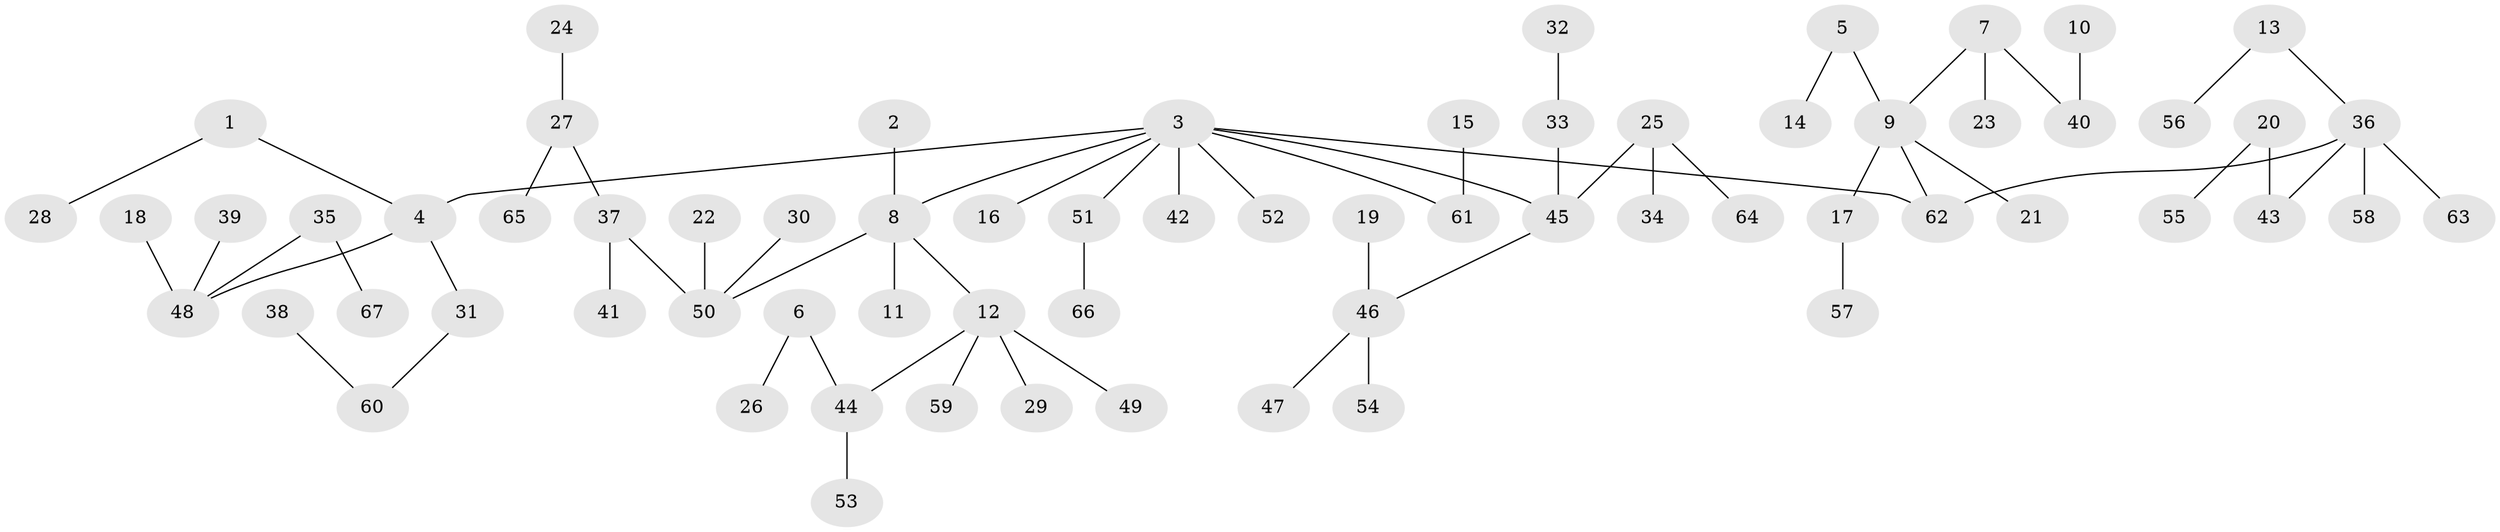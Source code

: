 // original degree distribution, {5: 0.03759398496240601, 6: 0.015037593984962405, 4: 0.06766917293233082, 2: 0.3157894736842105, 1: 0.44360902255639095, 3: 0.12030075187969924}
// Generated by graph-tools (version 1.1) at 2025/26/03/09/25 03:26:33]
// undirected, 67 vertices, 66 edges
graph export_dot {
graph [start="1"]
  node [color=gray90,style=filled];
  1;
  2;
  3;
  4;
  5;
  6;
  7;
  8;
  9;
  10;
  11;
  12;
  13;
  14;
  15;
  16;
  17;
  18;
  19;
  20;
  21;
  22;
  23;
  24;
  25;
  26;
  27;
  28;
  29;
  30;
  31;
  32;
  33;
  34;
  35;
  36;
  37;
  38;
  39;
  40;
  41;
  42;
  43;
  44;
  45;
  46;
  47;
  48;
  49;
  50;
  51;
  52;
  53;
  54;
  55;
  56;
  57;
  58;
  59;
  60;
  61;
  62;
  63;
  64;
  65;
  66;
  67;
  1 -- 4 [weight=1.0];
  1 -- 28 [weight=1.0];
  2 -- 8 [weight=1.0];
  3 -- 4 [weight=1.0];
  3 -- 8 [weight=1.0];
  3 -- 16 [weight=1.0];
  3 -- 42 [weight=1.0];
  3 -- 45 [weight=1.0];
  3 -- 51 [weight=1.0];
  3 -- 52 [weight=1.0];
  3 -- 61 [weight=1.0];
  3 -- 62 [weight=1.0];
  4 -- 31 [weight=1.0];
  4 -- 48 [weight=1.0];
  5 -- 9 [weight=1.0];
  5 -- 14 [weight=1.0];
  6 -- 26 [weight=1.0];
  6 -- 44 [weight=1.0];
  7 -- 9 [weight=1.0];
  7 -- 23 [weight=1.0];
  7 -- 40 [weight=1.0];
  8 -- 11 [weight=1.0];
  8 -- 12 [weight=1.0];
  8 -- 50 [weight=1.0];
  9 -- 17 [weight=1.0];
  9 -- 21 [weight=1.0];
  9 -- 62 [weight=1.0];
  10 -- 40 [weight=1.0];
  12 -- 29 [weight=1.0];
  12 -- 44 [weight=1.0];
  12 -- 49 [weight=1.0];
  12 -- 59 [weight=1.0];
  13 -- 36 [weight=1.0];
  13 -- 56 [weight=1.0];
  15 -- 61 [weight=1.0];
  17 -- 57 [weight=1.0];
  18 -- 48 [weight=1.0];
  19 -- 46 [weight=1.0];
  20 -- 43 [weight=1.0];
  20 -- 55 [weight=1.0];
  22 -- 50 [weight=1.0];
  24 -- 27 [weight=1.0];
  25 -- 34 [weight=1.0];
  25 -- 45 [weight=1.0];
  25 -- 64 [weight=1.0];
  27 -- 37 [weight=1.0];
  27 -- 65 [weight=1.0];
  30 -- 50 [weight=1.0];
  31 -- 60 [weight=1.0];
  32 -- 33 [weight=1.0];
  33 -- 45 [weight=1.0];
  35 -- 48 [weight=1.0];
  35 -- 67 [weight=1.0];
  36 -- 43 [weight=1.0];
  36 -- 58 [weight=1.0];
  36 -- 62 [weight=1.0];
  36 -- 63 [weight=1.0];
  37 -- 41 [weight=1.0];
  37 -- 50 [weight=1.0];
  38 -- 60 [weight=1.0];
  39 -- 48 [weight=1.0];
  44 -- 53 [weight=1.0];
  45 -- 46 [weight=1.0];
  46 -- 47 [weight=1.0];
  46 -- 54 [weight=1.0];
  51 -- 66 [weight=1.0];
}
